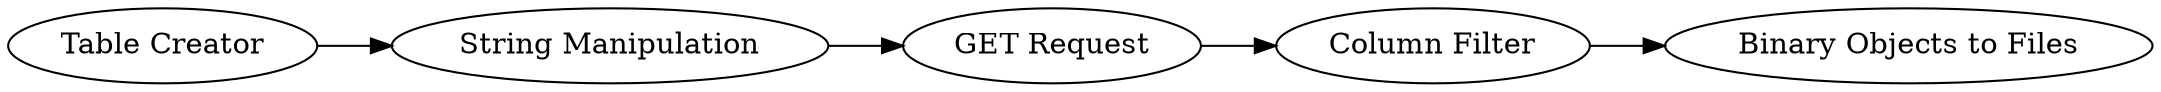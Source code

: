 digraph {
	877 [label="Table Creator"]
	878 [label="String Manipulation"]
	879 [label="GET Request"]
	880 [label="Column Filter"]
	881 [label="Binary Objects to Files"]
	877 -> 878
	878 -> 879
	879 -> 880
	880 -> 881
	rankdir=LR
}
